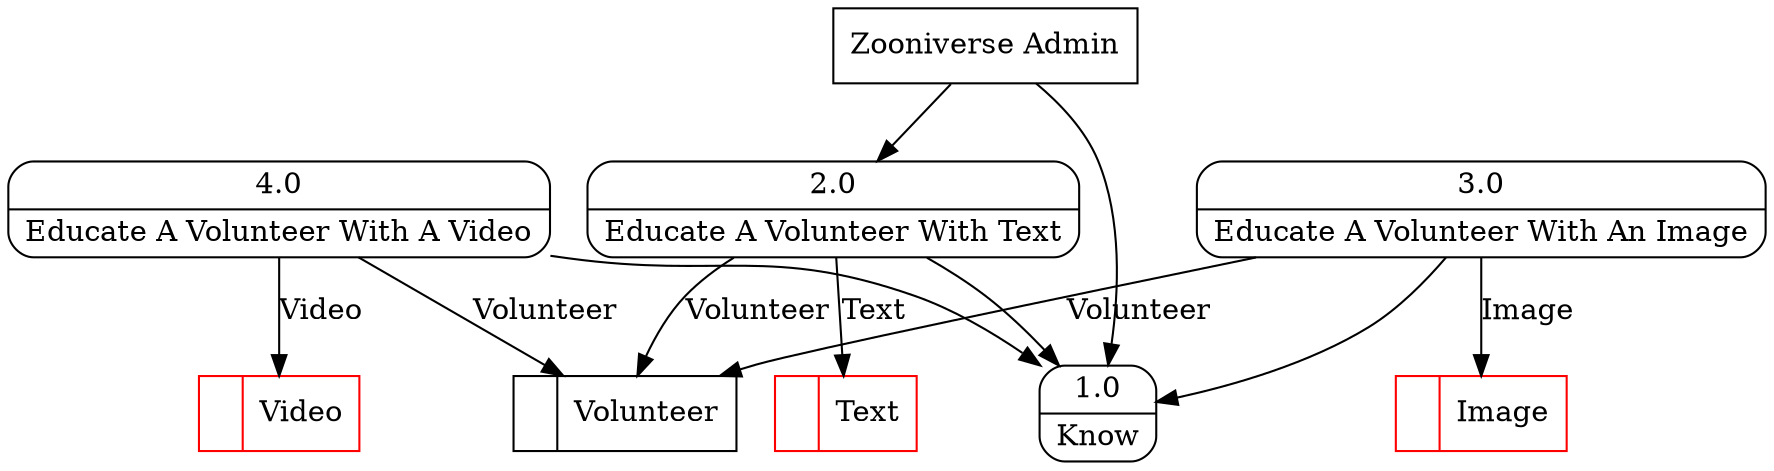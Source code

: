 digraph dfd2{ 
node[shape=record]
200 [label="<f0>  |<f1> Video " color=red];
201 [label="<f0>  |<f1> Text " color=red];
202 [label="<f0>  |<f1> Volunteer " ];
203 [label="<f0>  |<f1> Image " color=red];
204 [label="Zooniverse Admin" shape=box];
205 [label="{<f0> 1.0|<f1> Know }" shape=Mrecord];
206 [label="{<f0> 2.0|<f1> Educate A Volunteer With Text }" shape=Mrecord];
207 [label="{<f0> 3.0|<f1> Educate A Volunteer With An Image }" shape=Mrecord];
208 [label="{<f0> 4.0|<f1> Educate A Volunteer With A Video }" shape=Mrecord];
204 -> 205
204 -> 206
206 -> 205
206 -> 202 [label="Volunteer"]
206 -> 201 [label="Text"]
207 -> 205
207 -> 203 [label="Image"]
207 -> 202 [label="Volunteer"]
208 -> 205
208 -> 200 [label="Video"]
208 -> 202 [label="Volunteer"]
}